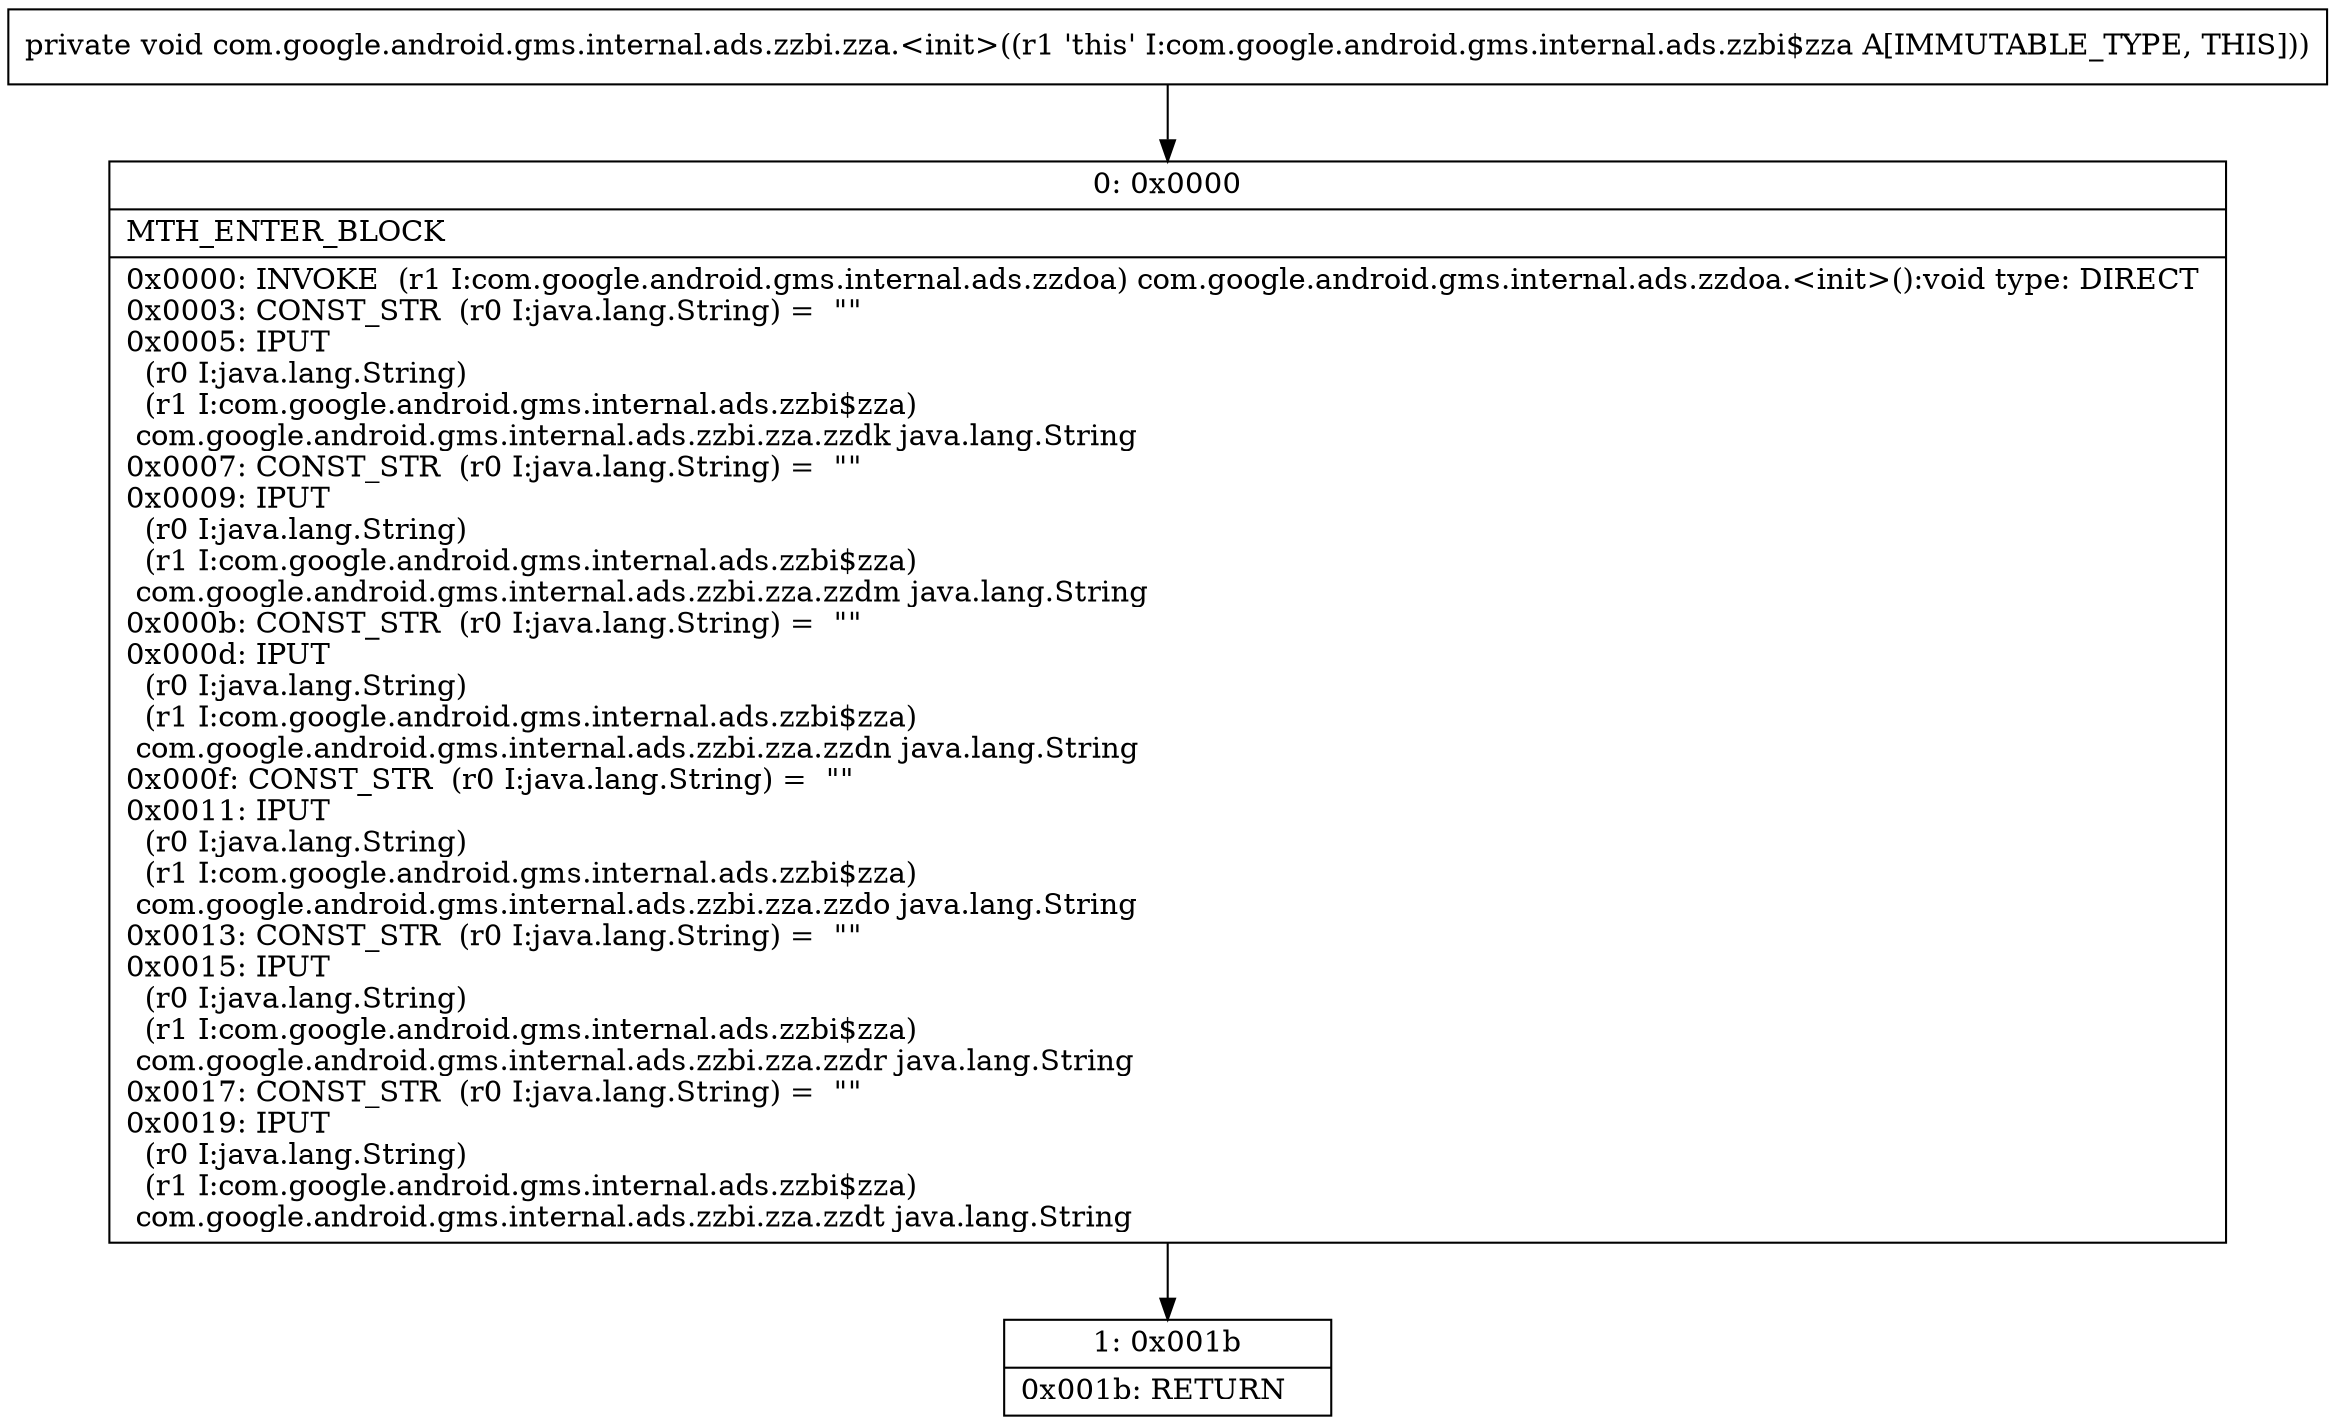digraph "CFG forcom.google.android.gms.internal.ads.zzbi.zza.\<init\>()V" {
Node_0 [shape=record,label="{0\:\ 0x0000|MTH_ENTER_BLOCK\l|0x0000: INVOKE  (r1 I:com.google.android.gms.internal.ads.zzdoa) com.google.android.gms.internal.ads.zzdoa.\<init\>():void type: DIRECT \l0x0003: CONST_STR  (r0 I:java.lang.String) =  \"\" \l0x0005: IPUT  \l  (r0 I:java.lang.String)\l  (r1 I:com.google.android.gms.internal.ads.zzbi$zza)\l com.google.android.gms.internal.ads.zzbi.zza.zzdk java.lang.String \l0x0007: CONST_STR  (r0 I:java.lang.String) =  \"\" \l0x0009: IPUT  \l  (r0 I:java.lang.String)\l  (r1 I:com.google.android.gms.internal.ads.zzbi$zza)\l com.google.android.gms.internal.ads.zzbi.zza.zzdm java.lang.String \l0x000b: CONST_STR  (r0 I:java.lang.String) =  \"\" \l0x000d: IPUT  \l  (r0 I:java.lang.String)\l  (r1 I:com.google.android.gms.internal.ads.zzbi$zza)\l com.google.android.gms.internal.ads.zzbi.zza.zzdn java.lang.String \l0x000f: CONST_STR  (r0 I:java.lang.String) =  \"\" \l0x0011: IPUT  \l  (r0 I:java.lang.String)\l  (r1 I:com.google.android.gms.internal.ads.zzbi$zza)\l com.google.android.gms.internal.ads.zzbi.zza.zzdo java.lang.String \l0x0013: CONST_STR  (r0 I:java.lang.String) =  \"\" \l0x0015: IPUT  \l  (r0 I:java.lang.String)\l  (r1 I:com.google.android.gms.internal.ads.zzbi$zza)\l com.google.android.gms.internal.ads.zzbi.zza.zzdr java.lang.String \l0x0017: CONST_STR  (r0 I:java.lang.String) =  \"\" \l0x0019: IPUT  \l  (r0 I:java.lang.String)\l  (r1 I:com.google.android.gms.internal.ads.zzbi$zza)\l com.google.android.gms.internal.ads.zzbi.zza.zzdt java.lang.String \l}"];
Node_1 [shape=record,label="{1\:\ 0x001b|0x001b: RETURN   \l}"];
MethodNode[shape=record,label="{private void com.google.android.gms.internal.ads.zzbi.zza.\<init\>((r1 'this' I:com.google.android.gms.internal.ads.zzbi$zza A[IMMUTABLE_TYPE, THIS])) }"];
MethodNode -> Node_0;
Node_0 -> Node_1;
}

